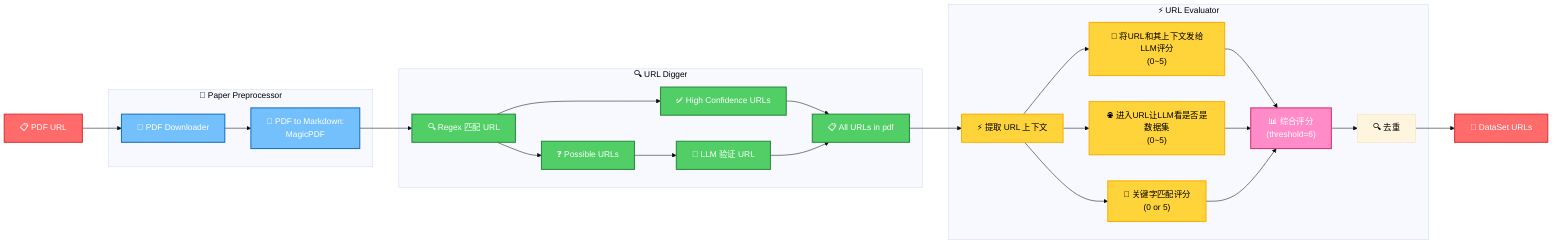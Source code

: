 %%{init: {
  'theme': 'base',
  'themeVariables': {
    'primaryTextColor': '#000000',
    'secondaryTextColor': '#000000',
    'tertiaryTextColor': '#000000',
    'textColor': '#000000',
    'nodeTextColor': '#000000'
  }
}}%%
flowchart LR
  subgraph Paper_Preprocessor["📄 Paper Preprocessor"]
    P["📄 PDF Downloader"]
    Magic["📄 PDF to Markdown:<br/>MagicPDF"]
  end

  INIT["📋 PDF URL"] --> P --> Magic --> R

  subgraph URL_Extraction["🔍 URL Digger"]
    R["🔍 Regex 匹配 URL"]
    H["✅ High Confidence URLs"]
    Pos["❓ Possible URLs"]
    L["🤖 LLM 验证 URL"]
    All["📋 All URLs in pdf"]
  end

  R --> H
  R --> Pos
  Pos --> L
  H --> All
  L --> All
  All --> Ctx

  subgraph Scoring["⚡ URL Evaluator"]
    direction TB
    Ctx["⚡ 提取 URL 上下文"]
    S1["🤖 将URL和其上下文发给LLM评分<br/>(0~5)"]
    S2["🌐 进入URL让LLM看是否是数据集<br/>(0~5)"]
    S3["🔑 关键字匹配评分<br/>(0 or 5)"]
    S["📊 综合评分<br/>(threshold=6)"]
    %% 去重
    RD["🔍 去重"]
  end

  Ctx --> S1 --> S
  Ctx --> S2 --> S
  Ctx --> S3 --> S
  S --> RD --> F["🎯 DataSet URLs"]

  %% Apply color schemes
  classDef preprocessor fill:#74c0fc,stroke:#1971c2,stroke-width:2px,color:#ffffff
  classDef extraction fill:#51cf66,stroke:#2b8a3e,stroke-width:2px,color:#ffffff
  classDef processing fill:#ffd43b,stroke:#fab005,stroke-width:2px,color:#000000
  classDef scoring fill:#ff8cc8,stroke:#d6336c,stroke-width:2px,color:#ffffff
  classDef output fill:#ff6b6b,stroke:#e03131,stroke-width:2px,color:#ffffff

  %% Apply classes to nodes
  class P,Magic preprocessor
  class R,H,Pos,L,All extraction
  class Ctx,S1,S2,S3 processing
  class S scoring
  class INIT,F output
